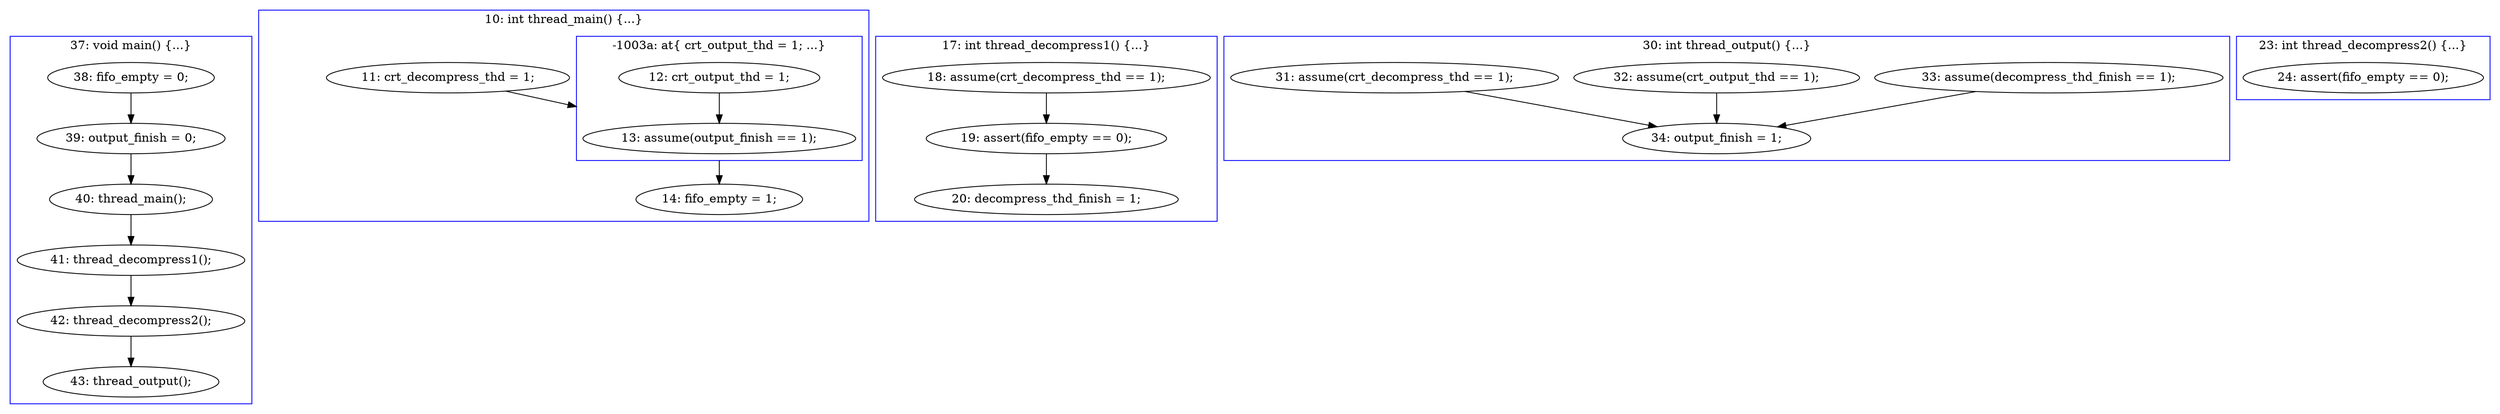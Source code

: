 digraph PartialOrder {
	compound = true
	"38: fifo_empty = 0;" -> "39: output_finish = 0;"
	"41: thread_decompress1();" -> "42: thread_decompress2();"
	"12: crt_output_thd = 1;" -> "13: assume(output_finish == 1);"
	"39: output_finish = 0;" -> "40: thread_main();"
	"18: assume(crt_decompress_thd == 1);" -> "19: assert(fifo_empty == 0);"
	"33: assume(decompress_thd_finish == 1);" -> "34: output_finish = 1;"
	"32: assume(crt_output_thd == 1);" -> "34: output_finish = 1;"
	"11: crt_decompress_thd = 1;" -> "13: assume(output_finish == 1);" [lhead = cluster3]
	"13: assume(output_finish == 1);" -> "14: fifo_empty = 1;" [ltail = cluster3]
	"19: assert(fifo_empty == 0);" -> "20: decompress_thd_finish = 1;"
	"31: assume(crt_decompress_thd == 1);" -> "34: output_finish = 1;"
	"40: thread_main();" -> "41: thread_decompress1();"
	"42: thread_decompress2();" -> "43: thread_output();"
	subgraph cluster5 {
		label = "23: int thread_decompress2() {...}"
		color = blue
		"24: assert(fifo_empty == 0);"  [label = "24: assert(fifo_empty == 0);"]
	}
	subgraph cluster1 {
		label = "10: int thread_main() {...}"
		color = blue
		"-1003a: at{ crt_output_thd = 1; ...}"  [label = " ", style = invisible]
		"11: crt_decompress_thd = 1;"  [label = "11: crt_decompress_thd = 1;"]
		"14: fifo_empty = 1;"  [label = "14: fifo_empty = 1;"]
		subgraph cluster3 {
			label = "-1003a: at{ crt_output_thd = 1; ...}"
			color = blue
			"13: assume(output_finish == 1);"  [label = "13: assume(output_finish == 1);"]
			"12: crt_output_thd = 1;"  [label = "12: crt_output_thd = 1;"]
		}
	}
	subgraph cluster4 {
		label = "17: int thread_decompress1() {...}"
		color = blue
		"18: assume(crt_decompress_thd == 1);"  [label = "18: assume(crt_decompress_thd == 1);"]
		"20: decompress_thd_finish = 1;"  [label = "20: decompress_thd_finish = 1;"]
		"19: assert(fifo_empty == 0);"  [label = "19: assert(fifo_empty == 0);"]
	}
	subgraph cluster2 {
		label = "37: void main() {...}"
		color = blue
		"42: thread_decompress2();"  [label = "42: thread_decompress2();"]
		"40: thread_main();"  [label = "40: thread_main();"]
		"41: thread_decompress1();"  [label = "41: thread_decompress1();"]
		"43: thread_output();"  [label = "43: thread_output();"]
		"38: fifo_empty = 0;"  [label = "38: fifo_empty = 0;"]
		"39: output_finish = 0;"  [label = "39: output_finish = 0;"]
	}
	subgraph cluster6 {
		label = "30: int thread_output() {...}"
		color = blue
		"34: output_finish = 1;"  [label = "34: output_finish = 1;"]
		"32: assume(crt_output_thd == 1);"  [label = "32: assume(crt_output_thd == 1);"]
		"33: assume(decompress_thd_finish == 1);"  [label = "33: assume(decompress_thd_finish == 1);"]
		"31: assume(crt_decompress_thd == 1);"  [label = "31: assume(crt_decompress_thd == 1);"]
	}
}